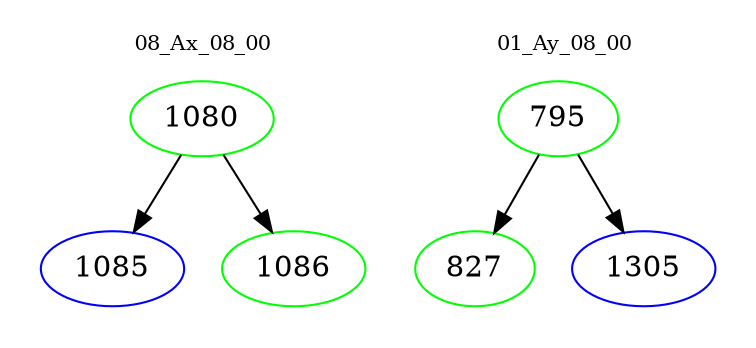 digraph{
subgraph cluster_0 {
color = white
label = "08_Ax_08_00";
fontsize=10;
T0_1080 [label="1080", color="green"]
T0_1080 -> T0_1085 [color="black"]
T0_1085 [label="1085", color="blue"]
T0_1080 -> T0_1086 [color="black"]
T0_1086 [label="1086", color="green"]
}
subgraph cluster_1 {
color = white
label = "01_Ay_08_00";
fontsize=10;
T1_795 [label="795", color="green"]
T1_795 -> T1_827 [color="black"]
T1_827 [label="827", color="green"]
T1_795 -> T1_1305 [color="black"]
T1_1305 [label="1305", color="blue"]
}
}
